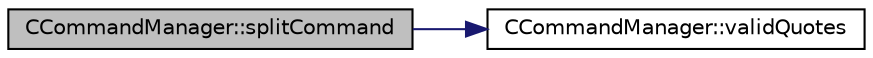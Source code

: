 digraph "CCommandManager::splitCommand"
{
 // LATEX_PDF_SIZE
  edge [fontname="Helvetica",fontsize="10",labelfontname="Helvetica",labelfontsize="10"];
  node [fontname="Helvetica",fontsize="10",shape=record];
  rankdir="LR";
  Node1 [label="CCommandManager::splitCommand",height=0.2,width=0.4,color="black", fillcolor="grey75", style="filled", fontcolor="black",tooltip=" "];
  Node1 -> Node2 [color="midnightblue",fontsize="10",style="solid",fontname="Helvetica"];
  Node2 [label="CCommandManager::validQuotes",height=0.2,width=0.4,color="black", fillcolor="white", style="filled",URL="$classCCommandManager.html#a22bd342d36b157b3669edf850b21ed80",tooltip=" "];
}
